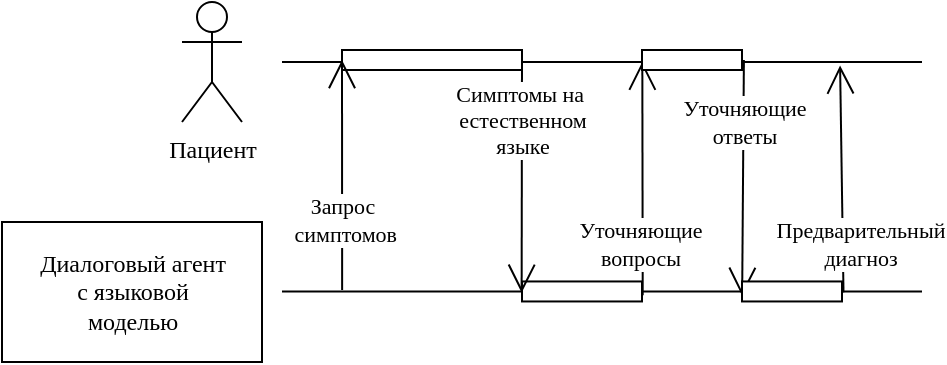 <mxfile version="20.8.23" type="device"><diagram name="Page-1" id="FlfcUEAw9bBhLZeXcrun"><mxGraphModel dx="364" dy="205" grid="1" gridSize="10" guides="1" tooltips="1" connect="0" arrows="1" fold="1" page="1" pageScale="1" pageWidth="827" pageHeight="1169" math="0" shadow="0"><root><mxCell id="0"/><mxCell id="1" parent="0"/><mxCell id="OBNSBN_YSBjbgOzvMC8Y-1" value="&lt;font face=&quot;Montserrat Semibold&quot;&gt;Пациент&lt;/font&gt;" style="shape=umlActor;verticalLabelPosition=bottom;verticalAlign=top;html=1;outlineConnect=0;" vertex="1" parent="1"><mxGeometry x="170" y="290" width="30" height="60" as="geometry"/></mxCell><mxCell id="OBNSBN_YSBjbgOzvMC8Y-4" value="" style="line;strokeWidth=1;fillColor=none;align=left;verticalAlign=middle;spacingTop=-1;spacingLeft=3;spacingRight=3;rotatable=0;labelPosition=right;points=[];portConstraint=eastwest;strokeColor=inherit;" vertex="1" parent="1"><mxGeometry x="220" y="316" width="320" height="8" as="geometry"/></mxCell><mxCell id="OBNSBN_YSBjbgOzvMC8Y-5" value="&lt;font face=&quot;Montserrat Semibold&quot;&gt;Диалоговый агент&lt;br&gt;с языковой &lt;br&gt;моделью&lt;/font&gt;" style="html=1;" vertex="1" parent="1"><mxGeometry x="80" y="400" width="130" height="70" as="geometry"/></mxCell><mxCell id="OBNSBN_YSBjbgOzvMC8Y-6" value="" style="line;strokeWidth=1;fillColor=none;align=left;verticalAlign=middle;spacingTop=-1;spacingLeft=3;spacingRight=3;rotatable=0;labelPosition=right;points=[];portConstraint=eastwest;strokeColor=inherit;" vertex="1" parent="1"><mxGeometry x="220" y="431" width="320" height="7.47" as="geometry"/></mxCell><mxCell id="OBNSBN_YSBjbgOzvMC8Y-9" value="" style="rounded=0;whiteSpace=wrap;html=1;" vertex="1" parent="1"><mxGeometry x="250" y="314" width="90" height="10" as="geometry"/></mxCell><mxCell id="OBNSBN_YSBjbgOzvMC8Y-8" value="&lt;font face=&quot;Montserrat Semibold&quot;&gt;Запрос&lt;br&gt;&amp;nbsp;симптомов&lt;/font&gt;" style="endArrow=open;endFill=1;endSize=12;html=1;rounded=0;entryX=0;entryY=0.5;entryDx=0;entryDy=0;exitX=0.094;exitY=0.404;exitDx=0;exitDy=0;exitPerimeter=0;" edge="1" parent="1" source="OBNSBN_YSBjbgOzvMC8Y-6" target="OBNSBN_YSBjbgOzvMC8Y-9"><mxGeometry x="-0.387" width="160" relative="1" as="geometry"><mxPoint x="250" y="430" as="sourcePoint"/><mxPoint x="490" y="430" as="targetPoint"/><mxPoint as="offset"/></mxGeometry></mxCell><mxCell id="OBNSBN_YSBjbgOzvMC8Y-11" value="&lt;font face=&quot;Montserrat Semibold&quot;&gt;Уточняющие &lt;br&gt;вопросы&lt;/font&gt;" style="endArrow=open;endFill=1;endSize=12;html=1;rounded=0;exitX=1.006;exitY=0.691;exitDx=0;exitDy=0;exitPerimeter=0;entryX=0.563;entryY=0.477;entryDx=0;entryDy=0;entryPerimeter=0;" edge="1" parent="1" source="OBNSBN_YSBjbgOzvMC8Y-12" target="OBNSBN_YSBjbgOzvMC8Y-4"><mxGeometry x="-0.553" y="1" width="160" relative="1" as="geometry"><mxPoint x="390" y="430" as="sourcePoint"/><mxPoint x="390" y="320" as="targetPoint"/><Array as="points"/><mxPoint as="offset"/></mxGeometry></mxCell><mxCell id="OBNSBN_YSBjbgOzvMC8Y-12" value="" style="rounded=0;whiteSpace=wrap;html=1;" vertex="1" parent="1"><mxGeometry x="340" y="429.73" width="60" height="10" as="geometry"/></mxCell><mxCell id="OBNSBN_YSBjbgOzvMC8Y-10" value="&lt;font face=&quot;Montserrat Semibold&quot;&gt;Симптомы на&amp;nbsp;&lt;br&gt;естественном &lt;br&gt;языке&lt;/font&gt;" style="endArrow=open;endFill=1;endSize=12;html=1;rounded=0;exitX=1;exitY=0.5;exitDx=0;exitDy=0;entryX=-0.003;entryY=0.567;entryDx=0;entryDy=0;entryPerimeter=0;" edge="1" parent="1" source="OBNSBN_YSBjbgOzvMC8Y-9" target="OBNSBN_YSBjbgOzvMC8Y-12"><mxGeometry x="-0.478" width="160" relative="1" as="geometry"><mxPoint x="250" y="445" as="sourcePoint"/><mxPoint x="300" y="430" as="targetPoint"/><mxPoint as="offset"/></mxGeometry></mxCell><mxCell id="OBNSBN_YSBjbgOzvMC8Y-13" value="" style="rounded=0;whiteSpace=wrap;html=1;" vertex="1" parent="1"><mxGeometry x="400" y="314" width="50" height="10" as="geometry"/></mxCell><mxCell id="OBNSBN_YSBjbgOzvMC8Y-14" value="&lt;font face=&quot;Montserrat Semibold&quot;&gt;Уточняющие&lt;br&gt;ответы&lt;/font&gt;" style="endArrow=open;endFill=1;endSize=12;html=1;rounded=0;exitX=1.019;exitY=0.503;exitDx=0;exitDy=0;entryX=0.719;entryY=0.793;entryDx=0;entryDy=0;entryPerimeter=0;exitPerimeter=0;" edge="1" parent="1" source="OBNSBN_YSBjbgOzvMC8Y-13" target="OBNSBN_YSBjbgOzvMC8Y-6"><mxGeometry x="-0.481" width="160" relative="1" as="geometry"><mxPoint x="340" y="330" as="sourcePoint"/><mxPoint x="340" y="445" as="targetPoint"/><mxPoint as="offset"/></mxGeometry></mxCell><mxCell id="OBNSBN_YSBjbgOzvMC8Y-15" value="" style="rounded=0;whiteSpace=wrap;html=1;" vertex="1" parent="1"><mxGeometry x="450" y="429.73" width="50" height="10" as="geometry"/></mxCell><mxCell id="OBNSBN_YSBjbgOzvMC8Y-16" value="&lt;font face=&quot;Montserrat Semibold&quot;&gt;Предварительный&lt;br&gt;диагноз&lt;/font&gt;" style="endArrow=open;endFill=1;endSize=12;html=1;rounded=0;exitX=1.015;exitY=0.545;exitDx=0;exitDy=0;exitPerimeter=0;entryX=0.872;entryY=0.716;entryDx=0;entryDy=0;entryPerimeter=0;" edge="1" parent="1" source="OBNSBN_YSBjbgOzvMC8Y-15" target="OBNSBN_YSBjbgOzvMC8Y-4"><mxGeometry x="-0.565" y="-9" width="160" relative="1" as="geometry"><mxPoint x="491" y="435" as="sourcePoint"/><mxPoint x="491" y="320" as="targetPoint"/><Array as="points"/><mxPoint as="offset"/></mxGeometry></mxCell></root></mxGraphModel></diagram></mxfile>